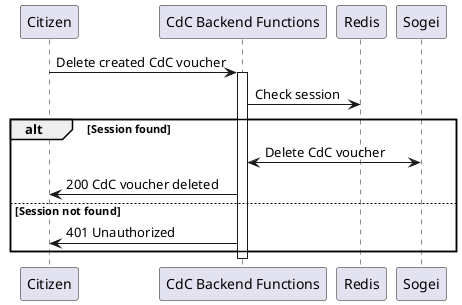 @startuml Sequence DELETE CdC voucher
participant "Citizen" as cit
participant "CdC Backend Functions" as be
participant "Redis" as redis
participant "Sogei" as sogei

cit -> be: Delete created CdC voucher
activate be
be -> redis: Check session
alt Session found
    be <-> sogei: Delete CdC voucher
    be -> cit: 200 CdC voucher deleted
else Session not found
    be -> cit: 401 Unauthorized
end
deactivate be

@enduml